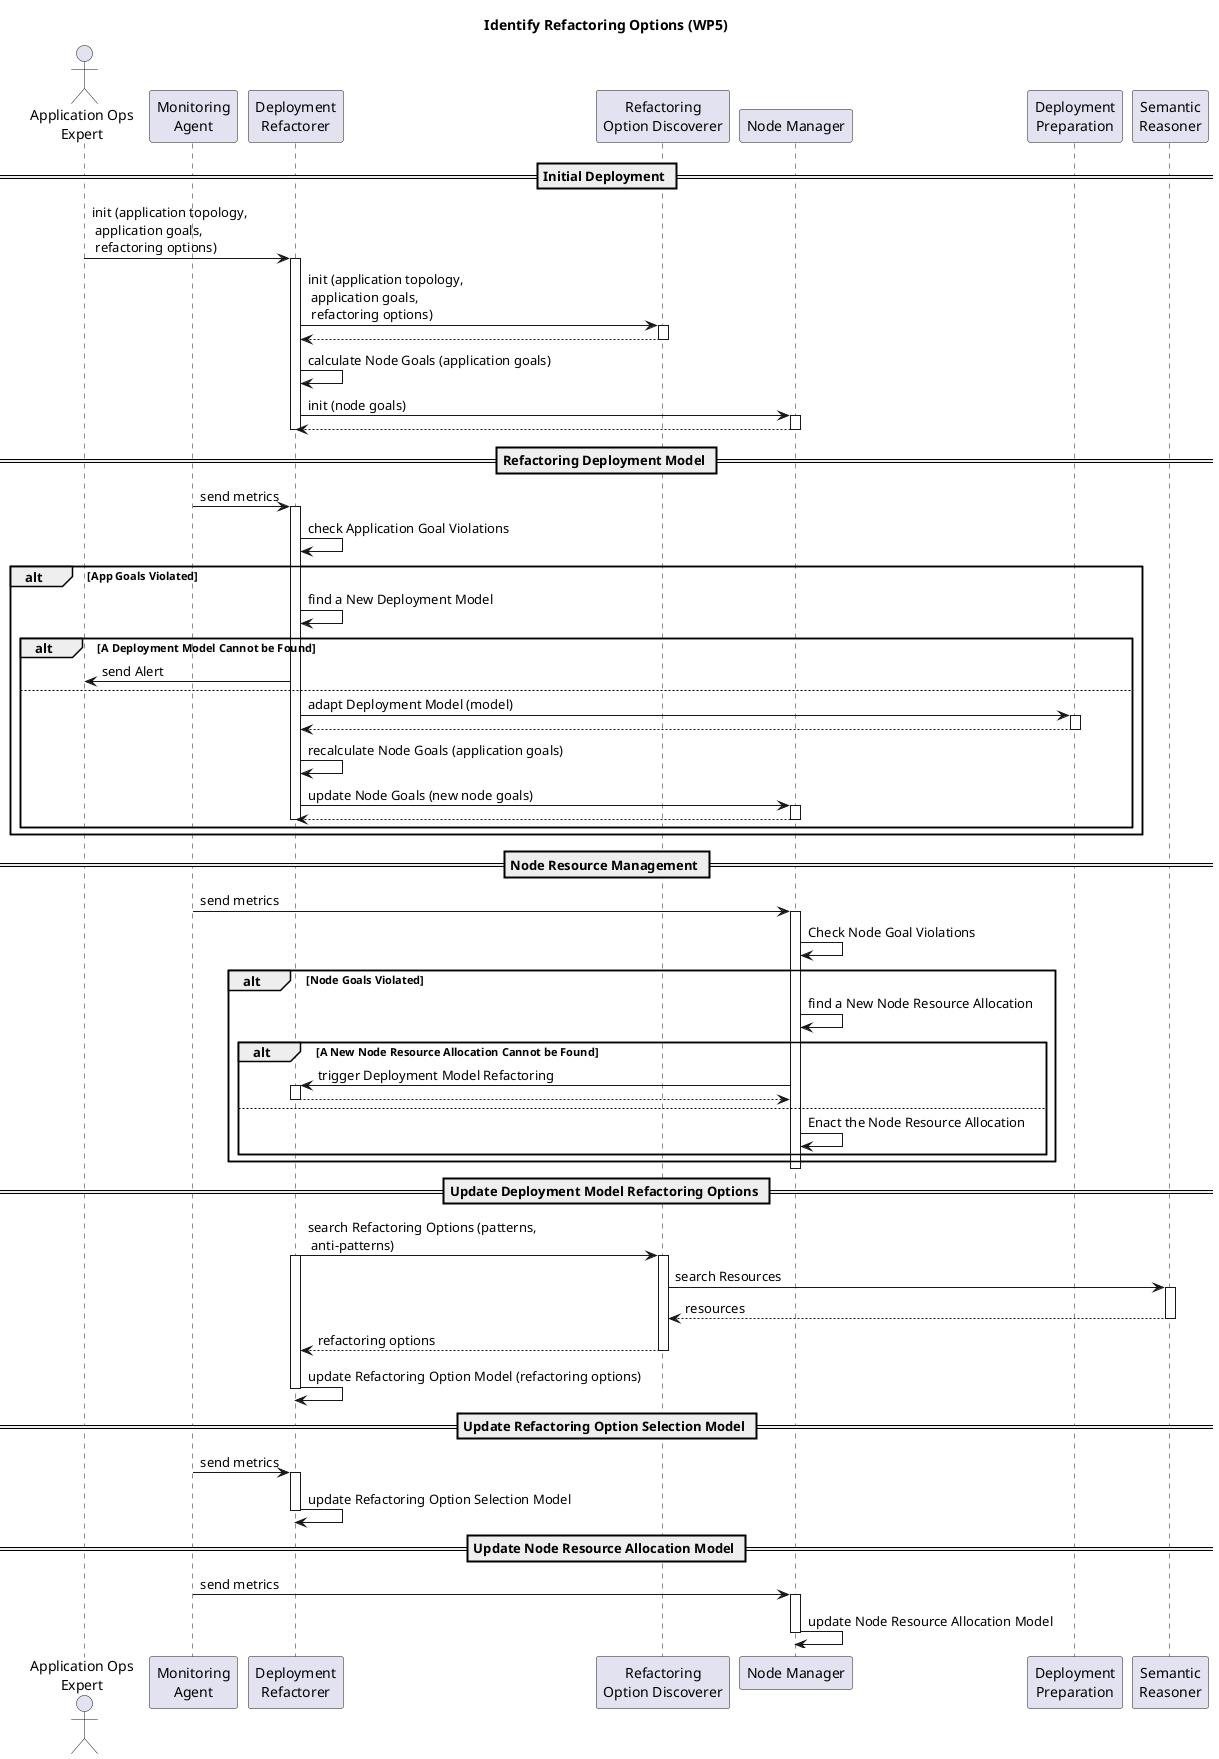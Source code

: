 @startuml

title Identify Refactoring Options (WP5)

actor "Application Ops\nExpert" as ops
participant “Monitoring\nAgent” as ma
participant “Deployment\nRefactorer” as dr
participant “Refactoring\nOption Discoverer” as rof
participant “Node Manager” as nm
participant “Deployment\nPreparation” as orch
participant "Semantic\nReasoner" as reasoner

== Initial Deployment ==

ops -> dr: init (application topology,\n application goals,\n refactoring options)
activate dr
dr -> rof: init (application topology,\n application goals,\n refactoring options)
activate rof
rof --> dr
deactivate rof
dr -> dr: calculate Node Goals (application goals)
dr -> nm: init (node goals)
activate nm
nm --> dr
deactivate nm
deactivate dr

== Refactoring Deployment Model ==
ma-> dr: send metrics
activate dr
dr -> dr : check Application Goal Violations
alt App Goals Violated
dr -> dr: find a New Deployment Model
   alt A Deployment Model Cannot be Found
       dr -> ops: send Alert
   else
       'dr-> dr: generate Adaptation Plan (\ncurrent model, new model)
       dr -> orch: adapt Deployment Model (model)
       activate orch
       'orch->orch: enact Adaptation Plan
       orch --> dr
       deactivate orch
       dr -> dr: recalculate Node Goals (application goals)
       dr -> nm: update Node Goals (new node goals)
       activate nm
       nm --> dr
       deactivate nm
       deactivate dr
   end
end

== Node Resource Management ==

ma-> nm: send metrics
activate nm
nm -> nm : Check Node Goal Violations
alt Node Goals Violated
nm -> nm: find a New Node Resource Allocation
   alt  A New Node Resource Allocation Cannot be Found
       nm -> dr: trigger Deployment Model Refactoring
       activate dr
       dr --> nm:
       deactivate dr
   else
       nm -> nm: Enact the Node Resource Allocation
   end
end
deactivate nm

== Update Deployment Model Refactoring Options ==

dr -> rof: search Refactoring Options (patterns,\n anti-patterns)
activate dr
activate rof
rof -> reasoner: search Resources
activate reasoner
reasoner --> rof: resources
deactivate reasoner
rof --> dr:  refactoring options
deactivate rof
dr -> dr: update Refactoring Option Model (refactoring options)
deactivate dr

== Update Refactoring Option Selection Model ==
ma-> dr: send metrics
activate dr
dr -> dr: update Refactoring Option Selection Model

deactivate dr

== Update Node Resource Allocation Model ==
ma-> nm: send metrics
activate nm
nm -> nm: update Node Resource Allocation Model
deactivate nm
@enduml
